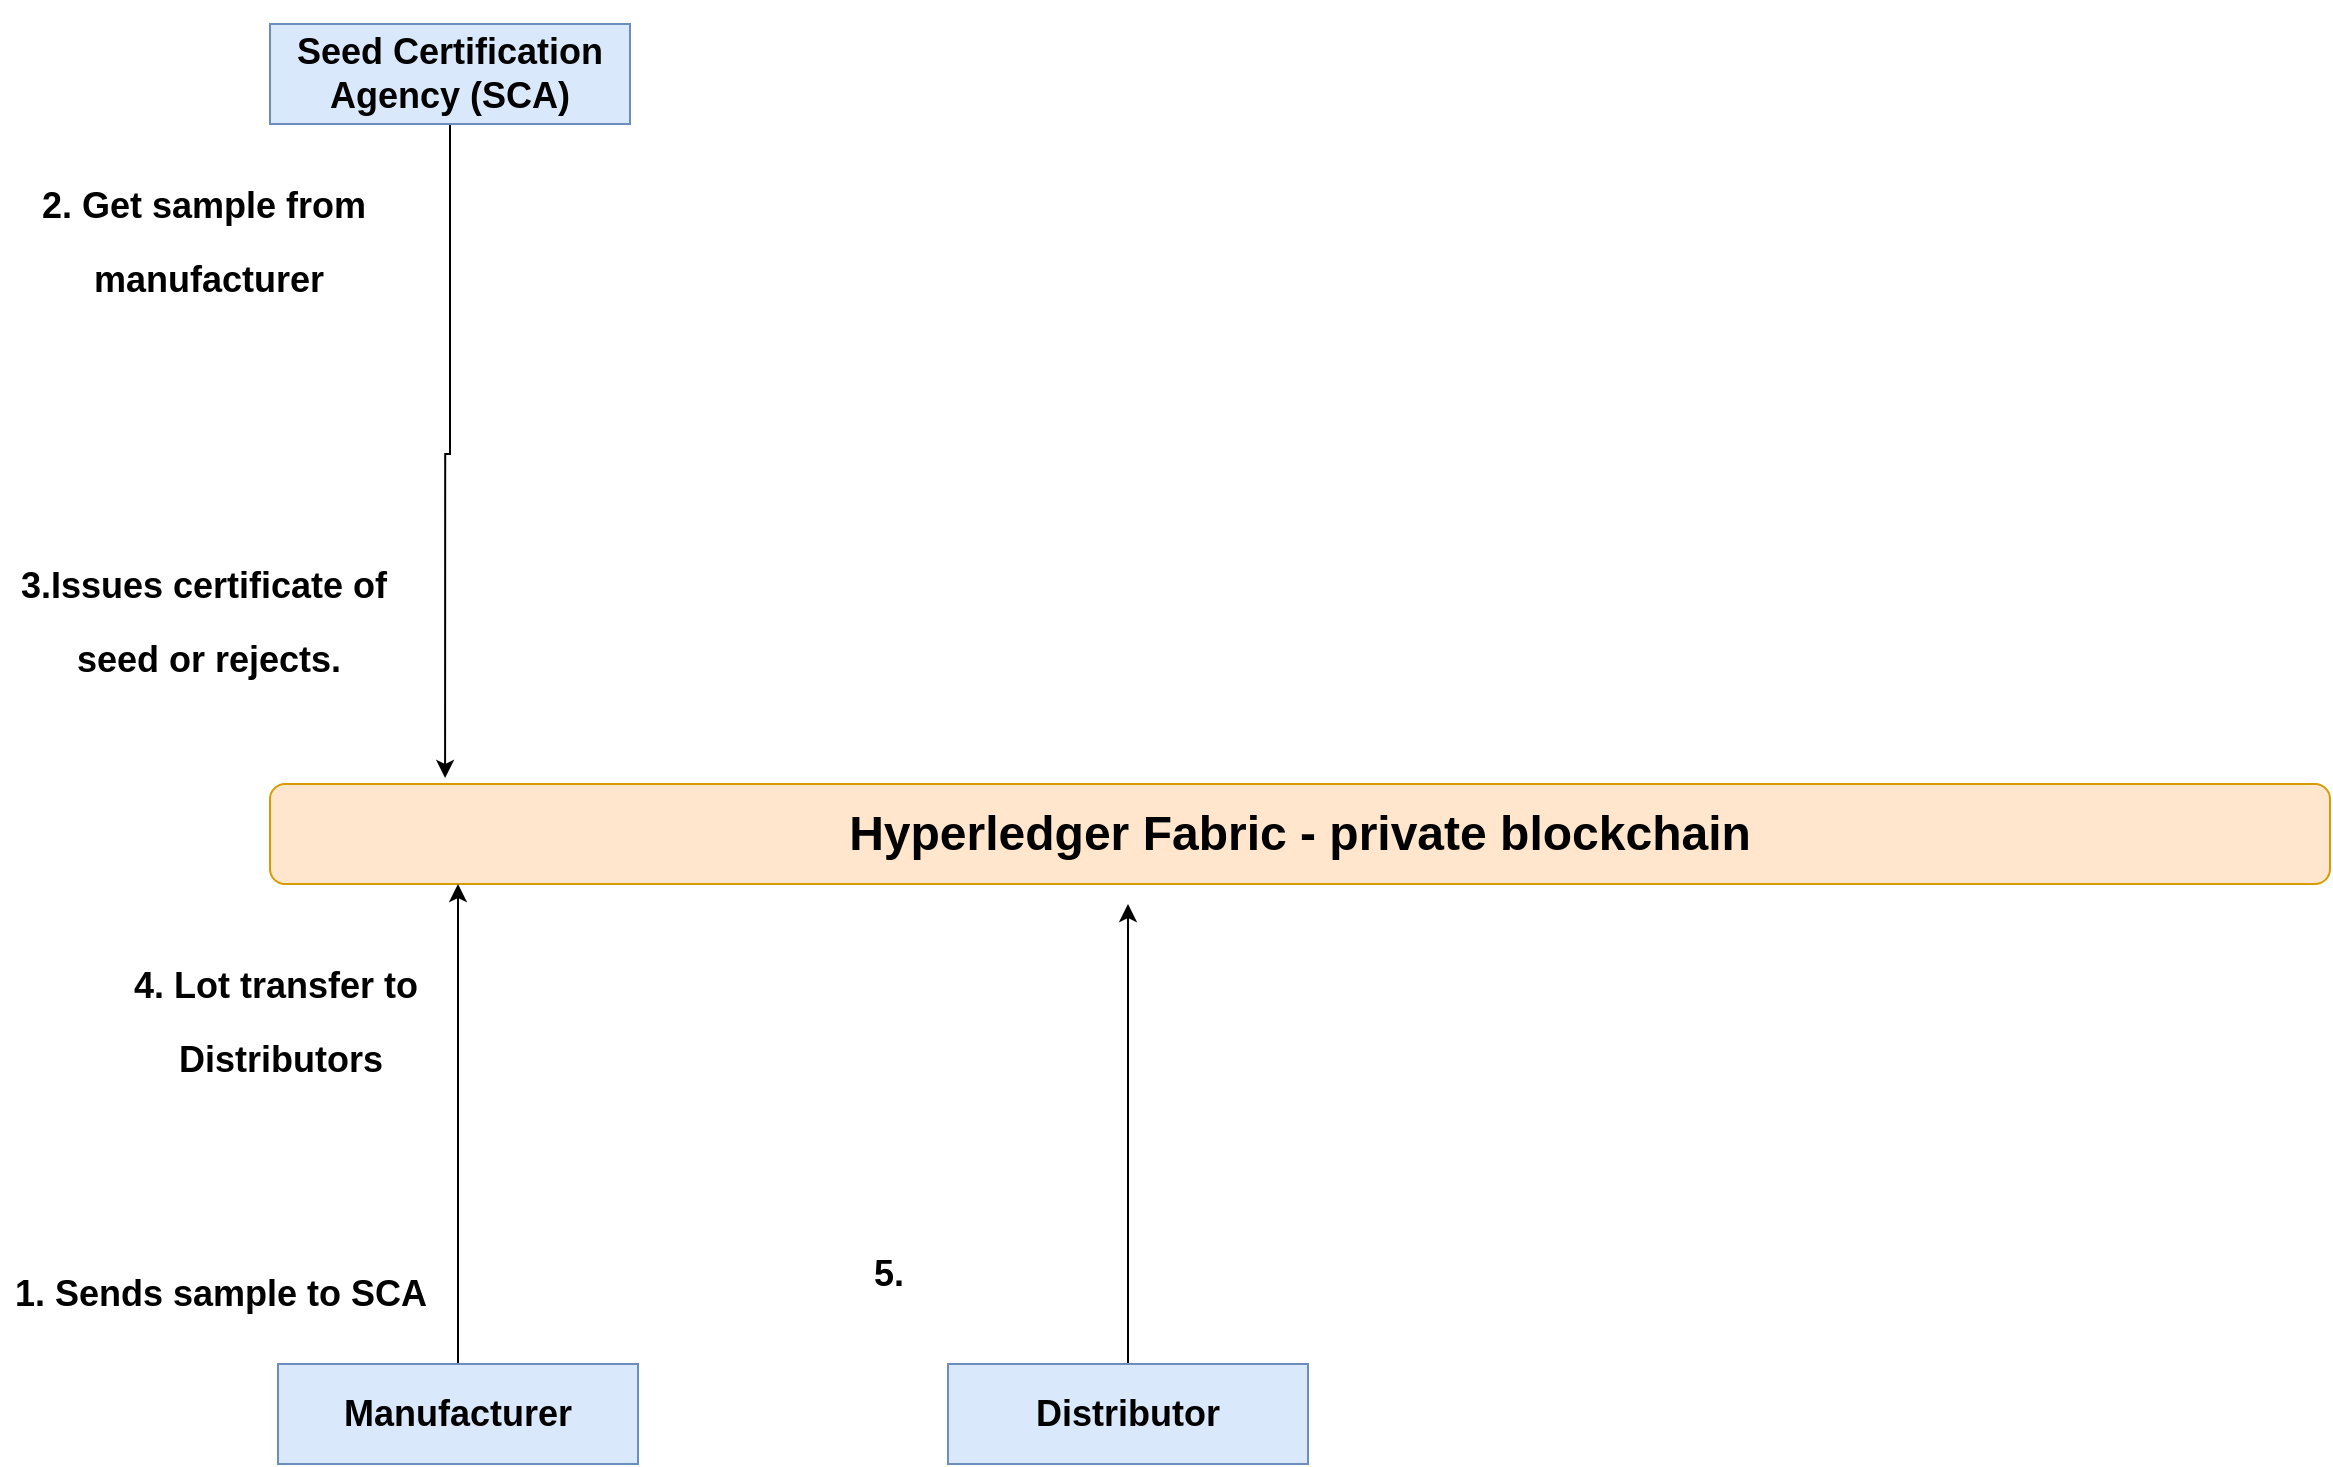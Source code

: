 <mxfile version="14.8.0" type="github">
  <diagram id="w_o0UAj6oia_h1gSR9Gx" name="Page-1">
    <mxGraphModel dx="2616" dy="708" grid="1" gridSize="10" guides="1" tooltips="1" connect="1" arrows="1" fold="1" page="1" pageScale="1" pageWidth="1169" pageHeight="1654" math="0" shadow="0">
      <root>
        <mxCell id="0" />
        <mxCell id="1" parent="0" />
        <mxCell id="erOd0dz8Uz3S73p-e_vw-5" value="&lt;h1&gt;Hyperledger Fabric - private blockchain&lt;/h1&gt;" style="rounded=1;whiteSpace=wrap;html=1;fillColor=#ffe6cc;strokeColor=#d79b00;" vertex="1" parent="1">
          <mxGeometry x="81" y="520" width="1030" height="50" as="geometry" />
        </mxCell>
        <mxCell id="erOd0dz8Uz3S73p-e_vw-7" style="edgeStyle=orthogonalEdgeStyle;rounded=0;orthogonalLoop=1;jettySize=auto;html=1;" edge="1" parent="1" source="erOd0dz8Uz3S73p-e_vw-6">
          <mxGeometry relative="1" as="geometry">
            <mxPoint x="175" y="570" as="targetPoint" />
          </mxGeometry>
        </mxCell>
        <mxCell id="erOd0dz8Uz3S73p-e_vw-6" value="&lt;h2&gt;Manufacturer&lt;/h2&gt;" style="rounded=0;whiteSpace=wrap;html=1;fillColor=#dae8fc;strokeColor=#6c8ebf;" vertex="1" parent="1">
          <mxGeometry x="85" y="810" width="180" height="50" as="geometry" />
        </mxCell>
        <mxCell id="erOd0dz8Uz3S73p-e_vw-9" value="&lt;h2&gt;1. Sends sample to SCA&lt;/h2&gt;" style="text;html=1;align=center;verticalAlign=middle;resizable=0;points=[];autosize=1;strokeColor=none;" vertex="1" parent="1">
          <mxGeometry x="-54" y="750" width="220" height="50" as="geometry" />
        </mxCell>
        <mxCell id="erOd0dz8Uz3S73p-e_vw-13" style="edgeStyle=orthogonalEdgeStyle;rounded=0;orthogonalLoop=1;jettySize=auto;html=1;entryX=0.085;entryY=-0.06;entryDx=0;entryDy=0;entryPerimeter=0;" edge="1" parent="1" source="erOd0dz8Uz3S73p-e_vw-11" target="erOd0dz8Uz3S73p-e_vw-5">
          <mxGeometry relative="1" as="geometry" />
        </mxCell>
        <mxCell id="erOd0dz8Uz3S73p-e_vw-11" value="&lt;h2&gt;Seed Certification Agency (SCA)&lt;/h2&gt;" style="rounded=0;whiteSpace=wrap;html=1;fillColor=#dae8fc;strokeColor=#6c8ebf;" vertex="1" parent="1">
          <mxGeometry x="81" y="140" width="180" height="50" as="geometry" />
        </mxCell>
        <mxCell id="erOd0dz8Uz3S73p-e_vw-15" value="&lt;h2&gt;2. Get sample from&amp;nbsp;&lt;/h2&gt;&lt;h2&gt;manufacturer&lt;/h2&gt;" style="text;html=1;align=center;verticalAlign=middle;resizable=0;points=[];autosize=1;strokeColor=none;" vertex="1" parent="1">
          <mxGeometry x="-40" y="210" width="180" height="80" as="geometry" />
        </mxCell>
        <mxCell id="erOd0dz8Uz3S73p-e_vw-17" value="&lt;h2&gt;3.Issues certificate of&amp;nbsp;&lt;/h2&gt;&lt;h2&gt;seed or rejects.&lt;/h2&gt;" style="text;html=1;align=center;verticalAlign=middle;resizable=0;points=[];autosize=1;strokeColor=none;" vertex="1" parent="1">
          <mxGeometry x="-50" y="400" width="200" height="80" as="geometry" />
        </mxCell>
        <mxCell id="erOd0dz8Uz3S73p-e_vw-19" value="&lt;h2&gt;4. Lot transfer to&amp;nbsp;&lt;/h2&gt;&lt;h2&gt;Distributors&lt;/h2&gt;" style="text;html=1;align=center;verticalAlign=middle;resizable=0;points=[];autosize=1;strokeColor=none;" vertex="1" parent="1">
          <mxGeometry x="6" y="600" width="160" height="80" as="geometry" />
        </mxCell>
        <mxCell id="erOd0dz8Uz3S73p-e_vw-21" style="edgeStyle=orthogonalEdgeStyle;rounded=0;orthogonalLoop=1;jettySize=auto;html=1;" edge="1" parent="1" source="erOd0dz8Uz3S73p-e_vw-20">
          <mxGeometry relative="1" as="geometry">
            <mxPoint x="510" y="580" as="targetPoint" />
          </mxGeometry>
        </mxCell>
        <mxCell id="erOd0dz8Uz3S73p-e_vw-20" value="&lt;h2&gt;Distributor&lt;/h2&gt;" style="rounded=0;whiteSpace=wrap;html=1;fillColor=#dae8fc;strokeColor=#6c8ebf;" vertex="1" parent="1">
          <mxGeometry x="420" y="810" width="180" height="50" as="geometry" />
        </mxCell>
        <mxCell id="erOd0dz8Uz3S73p-e_vw-22" value="&lt;h2&gt;5.&lt;/h2&gt;" style="text;html=1;align=center;verticalAlign=middle;resizable=0;points=[];autosize=1;strokeColor=none;" vertex="1" parent="1">
          <mxGeometry x="375" y="740" width="30" height="50" as="geometry" />
        </mxCell>
      </root>
    </mxGraphModel>
  </diagram>
</mxfile>
